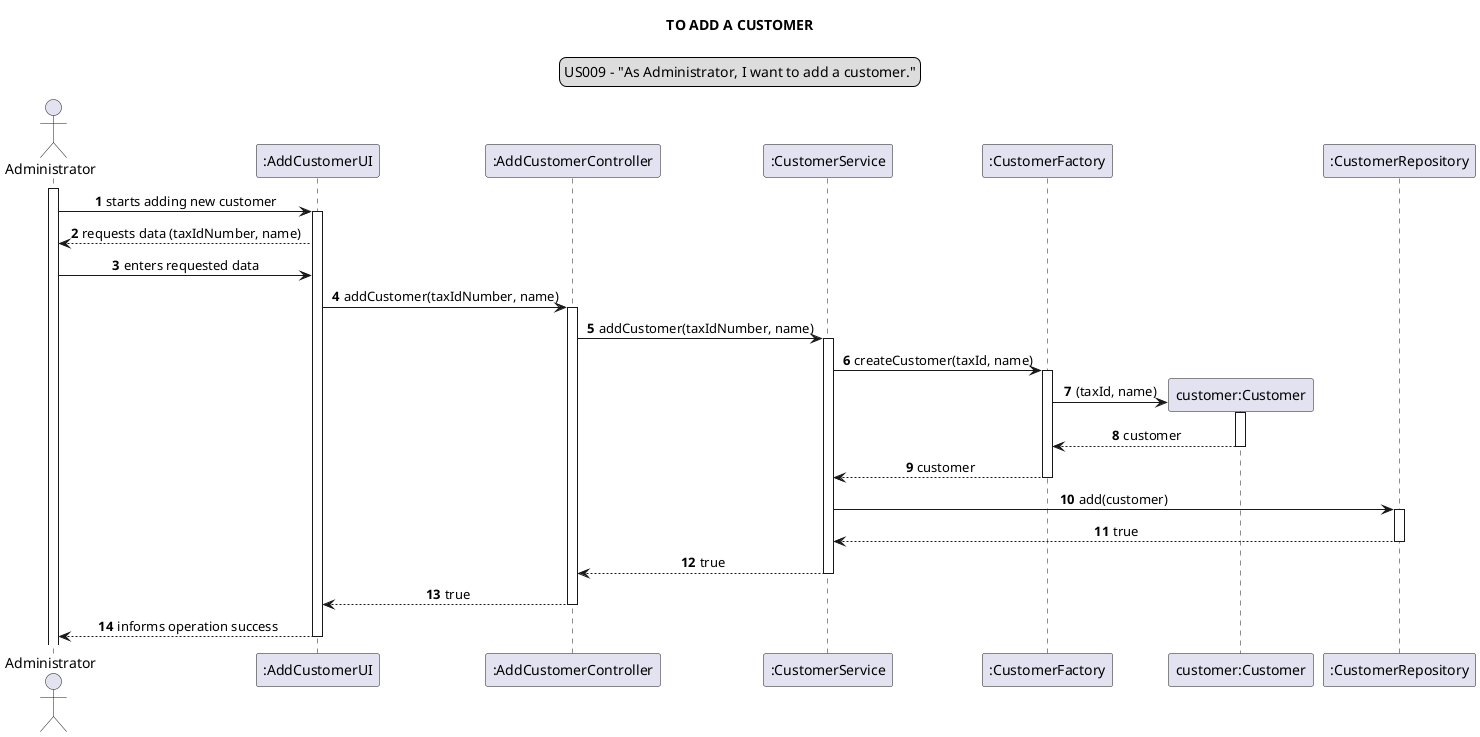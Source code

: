 @startuml

skinparam sequenceMessageAlign center
title TO ADD A CUSTOMER
legend top
US009 - "As Administrator, I want to add a customer."
end legend

autonumber

actor "Administrator"
participant ":AddCustomerUI"
participant ":AddCustomerController"
participant ":CustomerService"
participant ":CustomerFactory"
participant "customer:Customer"
participant ":CustomerRepository"

activate "Administrator"

"Administrator" -> ":AddCustomerUI": starts adding new customer
activate ":AddCustomerUI"
":AddCustomerUI" --> "Administrator": requests data (taxIdNumber, name)
"Administrator" -> ":AddCustomerUI": enters requested data

":AddCustomerUI" -> ":AddCustomerController": addCustomer(taxIdNumber, name)
activate ":AddCustomerController"

":AddCustomerController" -> ":CustomerService": addCustomer(taxIdNumber, name)
activate ":CustomerService"

":CustomerService" -> ":CustomerFactory": createCustomer(taxId, name)
activate ":CustomerFactory"
create "customer:Customer"
":CustomerFactory" -> "customer:Customer": (taxId, name)
activate "customer:Customer"
"customer:Customer" --> ":CustomerFactory": customer
deactivate "customer:Customer"
":CustomerFactory" --> ":CustomerService": customer
deactivate ":CustomerFactory"

":CustomerService" -> ":CustomerRepository": add(customer)
activate ":CustomerRepository"
":CustomerRepository" --> ":CustomerService": true
deactivate ":CustomerRepository"
":CustomerService" --> ":AddCustomerController": true
deactivate ":CustomerService"
":AddCustomerController" --> ":AddCustomerUI": true
deactivate ":AddCustomerController"
":AddCustomerUI" --> "Administrator": informs operation success
deactivate ":AddCustomerUI"

@enduml
